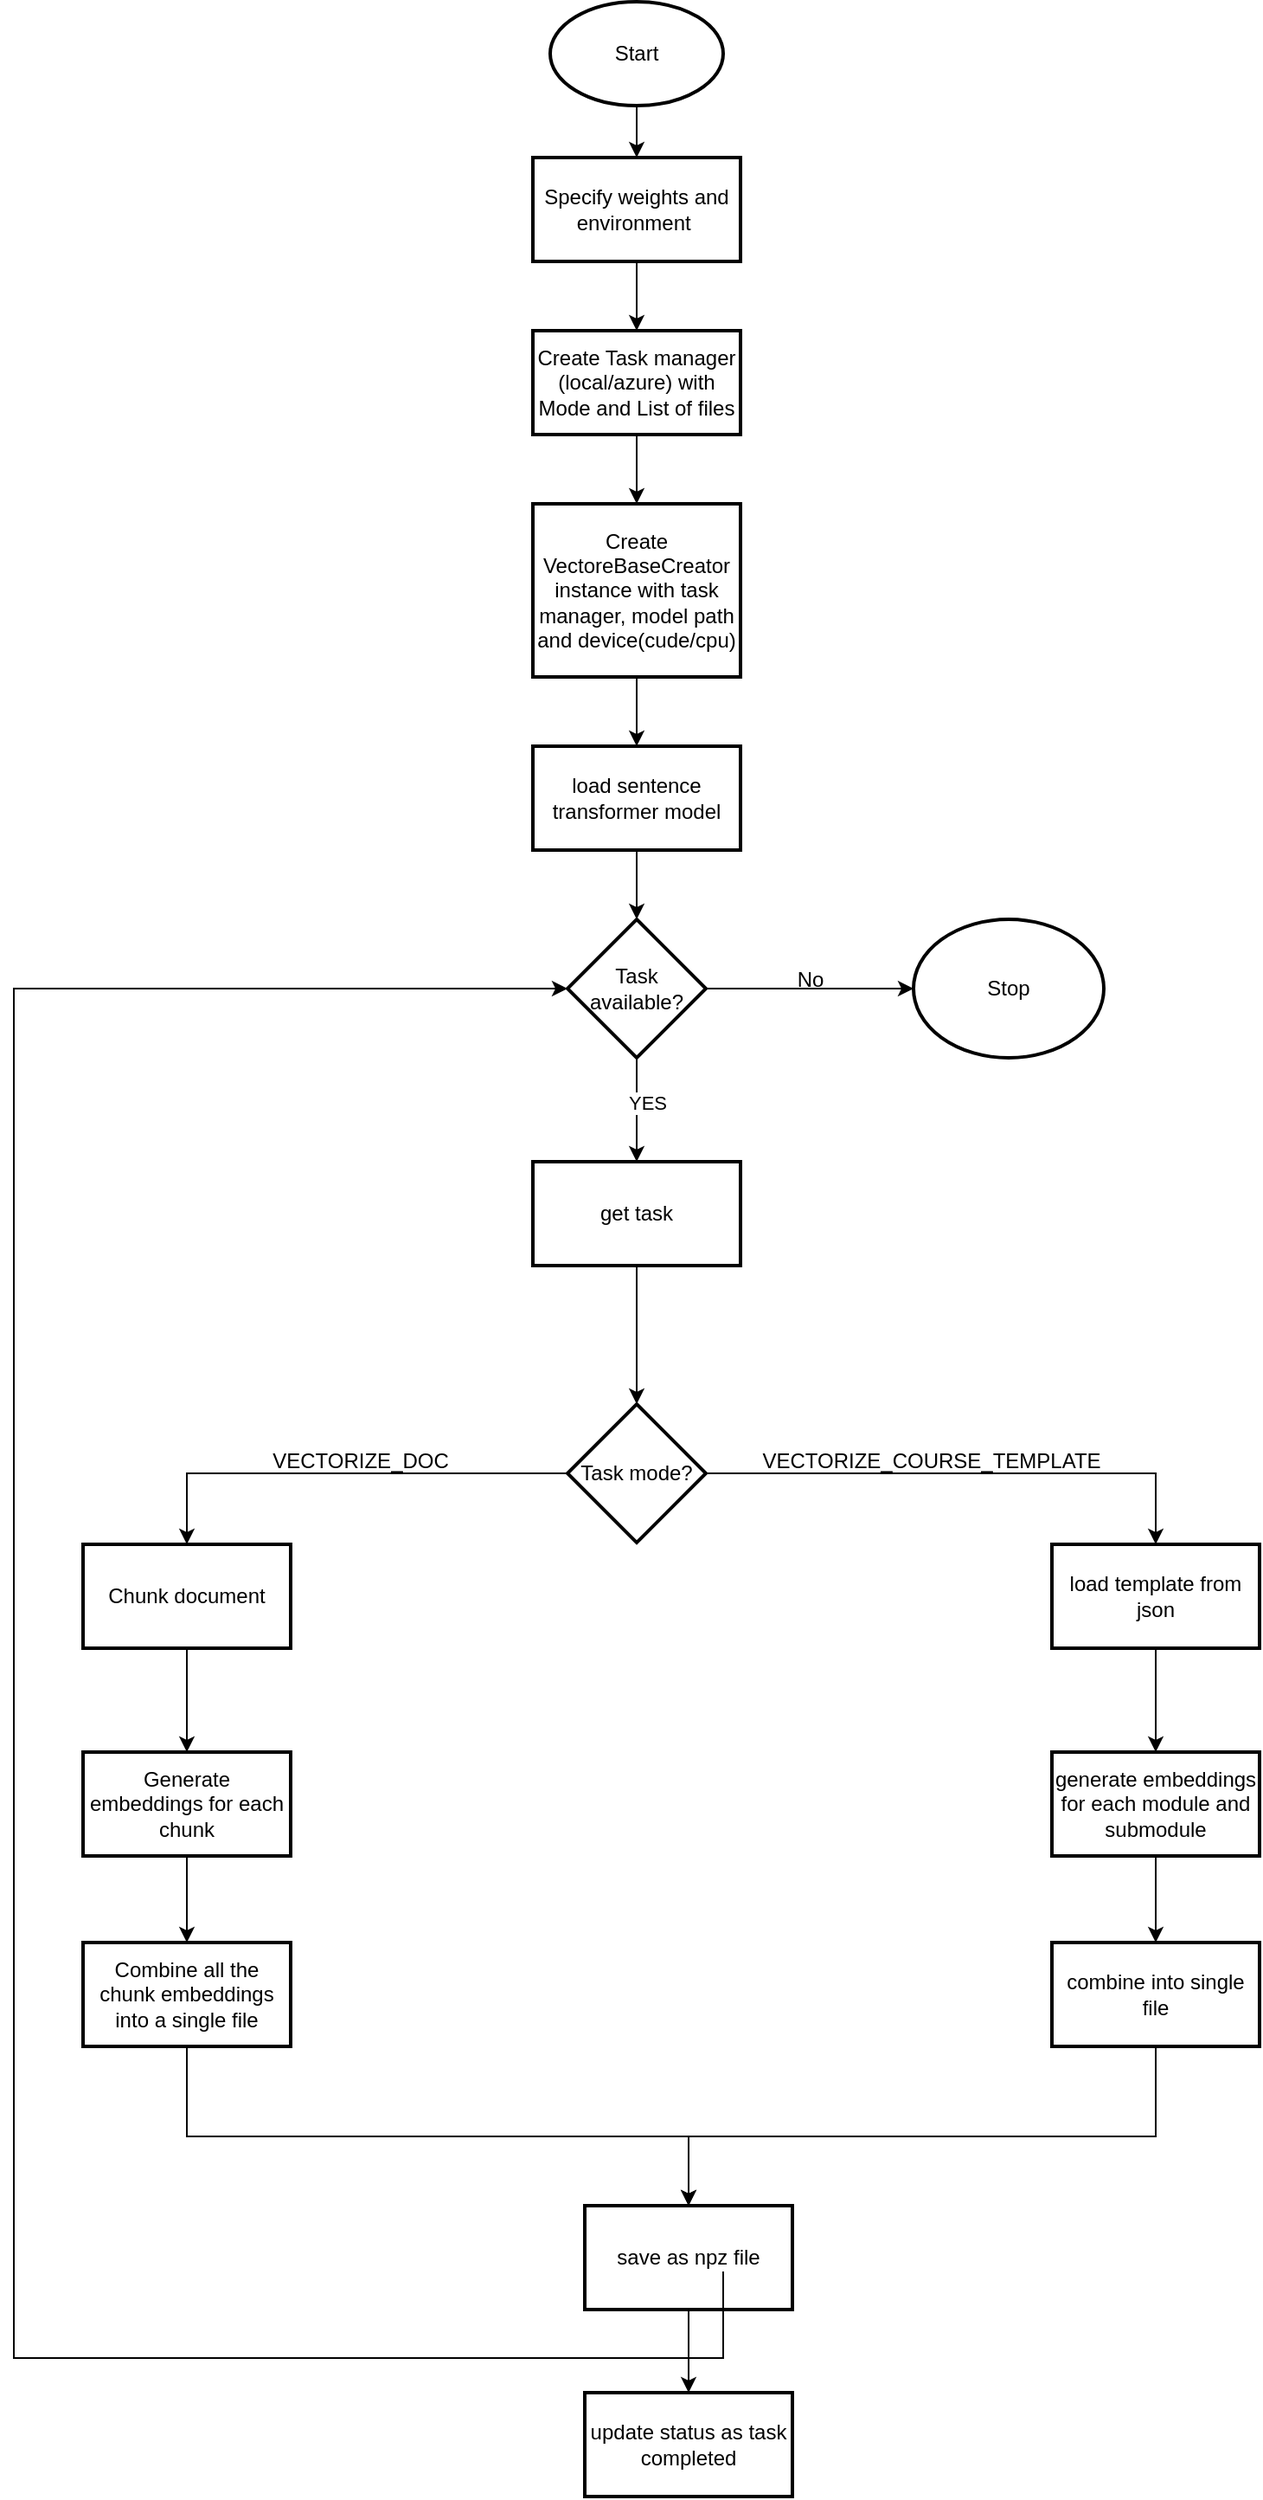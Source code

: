 <mxfile version="24.2.0" type="github">
  <diagram id="C5RBs43oDa-KdzZeNtuy" name="Page-1">
    <mxGraphModel dx="1050" dy="557" grid="1" gridSize="10" guides="1" tooltips="1" connect="1" arrows="1" fold="1" page="1" pageScale="1" pageWidth="1169" pageHeight="1654" math="0" shadow="0">
      <root>
        <mxCell id="WIyWlLk6GJQsqaUBKTNV-0" />
        <mxCell id="WIyWlLk6GJQsqaUBKTNV-1" parent="WIyWlLk6GJQsqaUBKTNV-0" />
        <mxCell id="ASlL8XKFzpHZcGHlF637-8" value="Start" style="strokeWidth=2;html=1;shape=mxgraph.flowchart.start_1;whiteSpace=wrap;" parent="WIyWlLk6GJQsqaUBKTNV-1" vertex="1">
          <mxGeometry x="490" y="30" width="100" height="60" as="geometry" />
        </mxCell>
        <mxCell id="ASlL8XKFzpHZcGHlF637-24" value="" style="edgeStyle=orthogonalEdgeStyle;rounded=0;orthogonalLoop=1;jettySize=auto;html=1;" parent="WIyWlLk6GJQsqaUBKTNV-1" source="ASlL8XKFzpHZcGHlF637-11" target="ASlL8XKFzpHZcGHlF637-23" edge="1">
          <mxGeometry relative="1" as="geometry" />
        </mxCell>
        <mxCell id="ASlL8XKFzpHZcGHlF637-11" value="Create Task manager (local/azure) with Mode and List of files" style="whiteSpace=wrap;html=1;strokeWidth=2;" parent="WIyWlLk6GJQsqaUBKTNV-1" vertex="1">
          <mxGeometry x="480" y="220" width="120" height="60" as="geometry" />
        </mxCell>
        <mxCell id="ASlL8XKFzpHZcGHlF637-14" value="Specify weights and environment&amp;nbsp;" style="whiteSpace=wrap;html=1;strokeWidth=2;" parent="WIyWlLk6GJQsqaUBKTNV-1" vertex="1">
          <mxGeometry x="480" y="120" width="120" height="60" as="geometry" />
        </mxCell>
        <mxCell id="ASlL8XKFzpHZcGHlF637-16" value="" style="endArrow=classic;html=1;rounded=0;entryX=0.5;entryY=0;entryDx=0;entryDy=0;exitX=0.5;exitY=1;exitDx=0;exitDy=0;exitPerimeter=0;" parent="WIyWlLk6GJQsqaUBKTNV-1" source="ASlL8XKFzpHZcGHlF637-8" target="ASlL8XKFzpHZcGHlF637-14" edge="1">
          <mxGeometry width="50" height="50" relative="1" as="geometry">
            <mxPoint x="540" y="150" as="sourcePoint" />
            <mxPoint x="590" y="100" as="targetPoint" />
          </mxGeometry>
        </mxCell>
        <mxCell id="ASlL8XKFzpHZcGHlF637-17" value="" style="endArrow=classic;html=1;rounded=0;exitX=0.5;exitY=1;exitDx=0;exitDy=0;entryX=0.5;entryY=0;entryDx=0;entryDy=0;" parent="WIyWlLk6GJQsqaUBKTNV-1" source="ASlL8XKFzpHZcGHlF637-14" target="ASlL8XKFzpHZcGHlF637-11" edge="1">
          <mxGeometry width="50" height="50" relative="1" as="geometry">
            <mxPoint x="539.5" y="270" as="sourcePoint" />
            <mxPoint x="540" y="350" as="targetPoint" />
          </mxGeometry>
        </mxCell>
        <mxCell id="ASlL8XKFzpHZcGHlF637-27" value="" style="edgeStyle=orthogonalEdgeStyle;rounded=0;orthogonalLoop=1;jettySize=auto;html=1;" parent="WIyWlLk6GJQsqaUBKTNV-1" source="ASlL8XKFzpHZcGHlF637-23" target="ASlL8XKFzpHZcGHlF637-26" edge="1">
          <mxGeometry relative="1" as="geometry" />
        </mxCell>
        <mxCell id="ASlL8XKFzpHZcGHlF637-23" value="Create VectoreBaseCreator instance with task manager, model path and device(cude/cpu)" style="whiteSpace=wrap;html=1;strokeWidth=2;" parent="WIyWlLk6GJQsqaUBKTNV-1" vertex="1">
          <mxGeometry x="480" y="320" width="120" height="100" as="geometry" />
        </mxCell>
        <mxCell id="ASlL8XKFzpHZcGHlF637-25" style="edgeStyle=orthogonalEdgeStyle;rounded=0;orthogonalLoop=1;jettySize=auto;html=1;exitX=0.5;exitY=1;exitDx=0;exitDy=0;" parent="WIyWlLk6GJQsqaUBKTNV-1" source="ASlL8XKFzpHZcGHlF637-23" target="ASlL8XKFzpHZcGHlF637-23" edge="1">
          <mxGeometry relative="1" as="geometry" />
        </mxCell>
        <mxCell id="ASlL8XKFzpHZcGHlF637-29" value="" style="edgeStyle=orthogonalEdgeStyle;rounded=0;orthogonalLoop=1;jettySize=auto;html=1;" parent="WIyWlLk6GJQsqaUBKTNV-1" source="ASlL8XKFzpHZcGHlF637-26" target="ASlL8XKFzpHZcGHlF637-28" edge="1">
          <mxGeometry relative="1" as="geometry" />
        </mxCell>
        <mxCell id="ASlL8XKFzpHZcGHlF637-26" value="load sentence transformer model" style="whiteSpace=wrap;html=1;strokeWidth=2;" parent="WIyWlLk6GJQsqaUBKTNV-1" vertex="1">
          <mxGeometry x="480" y="460" width="120" height="60" as="geometry" />
        </mxCell>
        <mxCell id="ASlL8XKFzpHZcGHlF637-31" value="" style="edgeStyle=orthogonalEdgeStyle;rounded=0;orthogonalLoop=1;jettySize=auto;html=1;" parent="WIyWlLk6GJQsqaUBKTNV-1" source="ASlL8XKFzpHZcGHlF637-28" target="ASlL8XKFzpHZcGHlF637-30" edge="1">
          <mxGeometry relative="1" as="geometry" />
        </mxCell>
        <mxCell id="ASlL8XKFzpHZcGHlF637-32" value="YES" style="edgeLabel;html=1;align=center;verticalAlign=middle;resizable=0;points=[];" parent="ASlL8XKFzpHZcGHlF637-31" vertex="1" connectable="0">
          <mxGeometry x="-0.133" y="6" relative="1" as="geometry">
            <mxPoint as="offset" />
          </mxGeometry>
        </mxCell>
        <mxCell id="ASlL8XKFzpHZcGHlF637-28" value="Task available?" style="rhombus;whiteSpace=wrap;html=1;strokeWidth=2;" parent="WIyWlLk6GJQsqaUBKTNV-1" vertex="1">
          <mxGeometry x="500" y="560" width="80" height="80" as="geometry" />
        </mxCell>
        <mxCell id="ASlL8XKFzpHZcGHlF637-34" value="" style="edgeStyle=orthogonalEdgeStyle;rounded=0;orthogonalLoop=1;jettySize=auto;html=1;" parent="WIyWlLk6GJQsqaUBKTNV-1" source="ASlL8XKFzpHZcGHlF637-30" target="ASlL8XKFzpHZcGHlF637-33" edge="1">
          <mxGeometry relative="1" as="geometry" />
        </mxCell>
        <mxCell id="ASlL8XKFzpHZcGHlF637-30" value="get task" style="whiteSpace=wrap;html=1;strokeWidth=2;" parent="WIyWlLk6GJQsqaUBKTNV-1" vertex="1">
          <mxGeometry x="480" y="700" width="120" height="60" as="geometry" />
        </mxCell>
        <mxCell id="ASlL8XKFzpHZcGHlF637-36" value="" style="edgeStyle=orthogonalEdgeStyle;rounded=0;orthogonalLoop=1;jettySize=auto;html=1;" parent="WIyWlLk6GJQsqaUBKTNV-1" source="ASlL8XKFzpHZcGHlF637-33" target="ASlL8XKFzpHZcGHlF637-35" edge="1">
          <mxGeometry relative="1" as="geometry" />
        </mxCell>
        <mxCell id="ASlL8XKFzpHZcGHlF637-43" value="" style="edgeStyle=orthogonalEdgeStyle;rounded=0;orthogonalLoop=1;jettySize=auto;html=1;" parent="WIyWlLk6GJQsqaUBKTNV-1" source="ASlL8XKFzpHZcGHlF637-33" target="ASlL8XKFzpHZcGHlF637-42" edge="1">
          <mxGeometry relative="1" as="geometry" />
        </mxCell>
        <mxCell id="ASlL8XKFzpHZcGHlF637-33" value="Task mode?" style="rhombus;whiteSpace=wrap;html=1;strokeWidth=2;" parent="WIyWlLk6GJQsqaUBKTNV-1" vertex="1">
          <mxGeometry x="500" y="840" width="80" height="80" as="geometry" />
        </mxCell>
        <mxCell id="ASlL8XKFzpHZcGHlF637-38" value="" style="edgeStyle=orthogonalEdgeStyle;rounded=0;orthogonalLoop=1;jettySize=auto;html=1;" parent="WIyWlLk6GJQsqaUBKTNV-1" source="ASlL8XKFzpHZcGHlF637-35" target="ASlL8XKFzpHZcGHlF637-37" edge="1">
          <mxGeometry relative="1" as="geometry" />
        </mxCell>
        <mxCell id="ASlL8XKFzpHZcGHlF637-35" value="Chunk document" style="whiteSpace=wrap;html=1;strokeWidth=2;" parent="WIyWlLk6GJQsqaUBKTNV-1" vertex="1">
          <mxGeometry x="220" y="921" width="120" height="60" as="geometry" />
        </mxCell>
        <mxCell id="ASlL8XKFzpHZcGHlF637-40" value="" style="edgeStyle=orthogonalEdgeStyle;rounded=0;orthogonalLoop=1;jettySize=auto;html=1;" parent="WIyWlLk6GJQsqaUBKTNV-1" source="ASlL8XKFzpHZcGHlF637-37" target="ASlL8XKFzpHZcGHlF637-39" edge="1">
          <mxGeometry relative="1" as="geometry" />
        </mxCell>
        <mxCell id="ASlL8XKFzpHZcGHlF637-37" value="Generate embeddings for each chunk" style="whiteSpace=wrap;html=1;strokeWidth=2;" parent="WIyWlLk6GJQsqaUBKTNV-1" vertex="1">
          <mxGeometry x="220" y="1041" width="120" height="60" as="geometry" />
        </mxCell>
        <mxCell id="ASlL8XKFzpHZcGHlF637-50" value="" style="edgeStyle=orthogonalEdgeStyle;rounded=0;orthogonalLoop=1;jettySize=auto;html=1;exitX=0.5;exitY=1;exitDx=0;exitDy=0;" parent="WIyWlLk6GJQsqaUBKTNV-1" source="ASlL8XKFzpHZcGHlF637-39" target="ASlL8XKFzpHZcGHlF637-49" edge="1">
          <mxGeometry relative="1" as="geometry">
            <mxPoint x="280" y="1163" as="sourcePoint" />
            <Array as="points">
              <mxPoint x="280" y="1263" />
              <mxPoint x="570" y="1263" />
            </Array>
          </mxGeometry>
        </mxCell>
        <mxCell id="ASlL8XKFzpHZcGHlF637-39" value="Combine all the chunk embeddings into a single file" style="whiteSpace=wrap;html=1;strokeWidth=2;" parent="WIyWlLk6GJQsqaUBKTNV-1" vertex="1">
          <mxGeometry x="220" y="1151" width="120" height="60" as="geometry" />
        </mxCell>
        <mxCell id="ASlL8XKFzpHZcGHlF637-41" value="VECTORIZE_DOC" style="text;html=1;align=center;verticalAlign=middle;resizable=0;points=[];autosize=1;strokeColor=none;fillColor=none;" parent="WIyWlLk6GJQsqaUBKTNV-1" vertex="1">
          <mxGeometry x="315" y="858" width="130" height="30" as="geometry" />
        </mxCell>
        <mxCell id="ASlL8XKFzpHZcGHlF637-46" value="" style="edgeStyle=orthogonalEdgeStyle;rounded=0;orthogonalLoop=1;jettySize=auto;html=1;" parent="WIyWlLk6GJQsqaUBKTNV-1" source="ASlL8XKFzpHZcGHlF637-42" target="ASlL8XKFzpHZcGHlF637-45" edge="1">
          <mxGeometry relative="1" as="geometry" />
        </mxCell>
        <mxCell id="ASlL8XKFzpHZcGHlF637-42" value="load template from json" style="whiteSpace=wrap;html=1;strokeWidth=2;" parent="WIyWlLk6GJQsqaUBKTNV-1" vertex="1">
          <mxGeometry x="780" y="921" width="120" height="60" as="geometry" />
        </mxCell>
        <mxCell id="ASlL8XKFzpHZcGHlF637-44" value="VECTORIZE_COURSE_TEMPLATE" style="text;html=1;align=center;verticalAlign=middle;resizable=0;points=[];autosize=1;strokeColor=none;fillColor=none;" parent="WIyWlLk6GJQsqaUBKTNV-1" vertex="1">
          <mxGeometry x="600" y="858" width="220" height="30" as="geometry" />
        </mxCell>
        <mxCell id="ASlL8XKFzpHZcGHlF637-48" value="" style="edgeStyle=orthogonalEdgeStyle;rounded=0;orthogonalLoop=1;jettySize=auto;html=1;" parent="WIyWlLk6GJQsqaUBKTNV-1" source="ASlL8XKFzpHZcGHlF637-45" target="ASlL8XKFzpHZcGHlF637-47" edge="1">
          <mxGeometry relative="1" as="geometry" />
        </mxCell>
        <mxCell id="ASlL8XKFzpHZcGHlF637-45" value="generate embeddings for each module and submodule" style="whiteSpace=wrap;html=1;strokeWidth=2;" parent="WIyWlLk6GJQsqaUBKTNV-1" vertex="1">
          <mxGeometry x="780" y="1041" width="120" height="60" as="geometry" />
        </mxCell>
        <mxCell id="ASlL8XKFzpHZcGHlF637-47" value="combine into single file" style="whiteSpace=wrap;html=1;strokeWidth=2;" parent="WIyWlLk6GJQsqaUBKTNV-1" vertex="1">
          <mxGeometry x="780" y="1151" width="120" height="60" as="geometry" />
        </mxCell>
        <mxCell id="ASlL8XKFzpHZcGHlF637-55" value="" style="edgeStyle=orthogonalEdgeStyle;rounded=0;orthogonalLoop=1;jettySize=auto;html=1;" parent="WIyWlLk6GJQsqaUBKTNV-1" source="ASlL8XKFzpHZcGHlF637-49" target="ASlL8XKFzpHZcGHlF637-54" edge="1">
          <mxGeometry relative="1" as="geometry" />
        </mxCell>
        <mxCell id="ASlL8XKFzpHZcGHlF637-49" value="save as npz file" style="whiteSpace=wrap;html=1;strokeWidth=2;" parent="WIyWlLk6GJQsqaUBKTNV-1" vertex="1">
          <mxGeometry x="510" y="1303" width="120" height="60" as="geometry" />
        </mxCell>
        <mxCell id="ASlL8XKFzpHZcGHlF637-51" value="" style="endArrow=classic;html=1;rounded=0;entryX=0.5;entryY=0;entryDx=0;entryDy=0;exitX=0.5;exitY=1;exitDx=0;exitDy=0;" parent="WIyWlLk6GJQsqaUBKTNV-1" source="ASlL8XKFzpHZcGHlF637-47" target="ASlL8XKFzpHZcGHlF637-49" edge="1">
          <mxGeometry width="50" height="50" relative="1" as="geometry">
            <mxPoint x="840" y="1221" as="sourcePoint" />
            <mxPoint x="280" y="1263" as="targetPoint" />
            <Array as="points">
              <mxPoint x="840" y="1263" />
              <mxPoint x="570" y="1263" />
            </Array>
          </mxGeometry>
        </mxCell>
        <mxCell id="ASlL8XKFzpHZcGHlF637-54" value="update status as task completed" style="whiteSpace=wrap;html=1;strokeWidth=2;" parent="WIyWlLk6GJQsqaUBKTNV-1" vertex="1">
          <mxGeometry x="510" y="1411" width="120" height="60" as="geometry" />
        </mxCell>
        <mxCell id="ASlL8XKFzpHZcGHlF637-59" value="" style="edgeStyle=orthogonalEdgeStyle;rounded=0;orthogonalLoop=1;jettySize=auto;html=1;exitX=1;exitY=0.5;exitDx=0;exitDy=0;" parent="WIyWlLk6GJQsqaUBKTNV-1" source="ASlL8XKFzpHZcGHlF637-28" target="ASlL8XKFzpHZcGHlF637-58" edge="1">
          <mxGeometry relative="1" as="geometry">
            <mxPoint x="680" y="600" as="sourcePoint" />
          </mxGeometry>
        </mxCell>
        <mxCell id="ASlL8XKFzpHZcGHlF637-58" value="Stop" style="ellipse;whiteSpace=wrap;html=1;strokeWidth=2;" parent="WIyWlLk6GJQsqaUBKTNV-1" vertex="1">
          <mxGeometry x="700" y="560" width="110" height="80" as="geometry" />
        </mxCell>
        <mxCell id="ASlL8XKFzpHZcGHlF637-60" value="No" style="text;html=1;align=center;verticalAlign=middle;resizable=0;points=[];autosize=1;strokeColor=none;fillColor=none;" parent="WIyWlLk6GJQsqaUBKTNV-1" vertex="1">
          <mxGeometry x="620" y="580" width="40" height="30" as="geometry" />
        </mxCell>
        <mxCell id="ASlL8XKFzpHZcGHlF637-61" value="" style="endArrow=classic;html=1;rounded=0;exitX=0.5;exitY=1;exitDx=0;exitDy=0;entryX=0;entryY=0.5;entryDx=0;entryDy=0;" parent="WIyWlLk6GJQsqaUBKTNV-1" edge="1">
          <mxGeometry width="50" height="50" relative="1" as="geometry">
            <mxPoint x="590" y="1341" as="sourcePoint" />
            <mxPoint x="500" y="600.0" as="targetPoint" />
            <Array as="points">
              <mxPoint x="590" y="1391" />
              <mxPoint x="180" y="1391" />
              <mxPoint x="180" y="600" />
            </Array>
          </mxGeometry>
        </mxCell>
      </root>
    </mxGraphModel>
  </diagram>
</mxfile>
